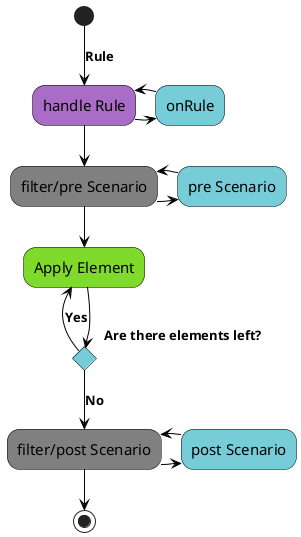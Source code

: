 @startuml
skinparam activity {
BackgroundColor #76CDD8
BackgroundColor<<apply>> #80DA2B
BackgroundColor<<filter>> #808080
BackgroundColor<<handle>> #AA6DC7
ArrowColor black
ArrowFontSize 13
ArrowFontStyle bold
ArrowFontName Segoe UI
BorderColor black
FontName Segoe UI
FontSize 15
}
(*) -->[Rule] "handle Rule"
-right-> "onRule"
-left-> "handle Rule"<<handle>>
--> "filter/pre Scenario"
-right-> "pre Scenario"
-left-> "filter/pre Scenario"<<filter>>
--> "Apply Element"<<apply>>
If "Are there elements left?"
-left-> [Yes]"Apply Element"
else
-->[No] "filter/post Scenario"
-right-> "post Scenario"
-left-> "filter/post Scenario"<<filter>>
--> (*)
@enduml
